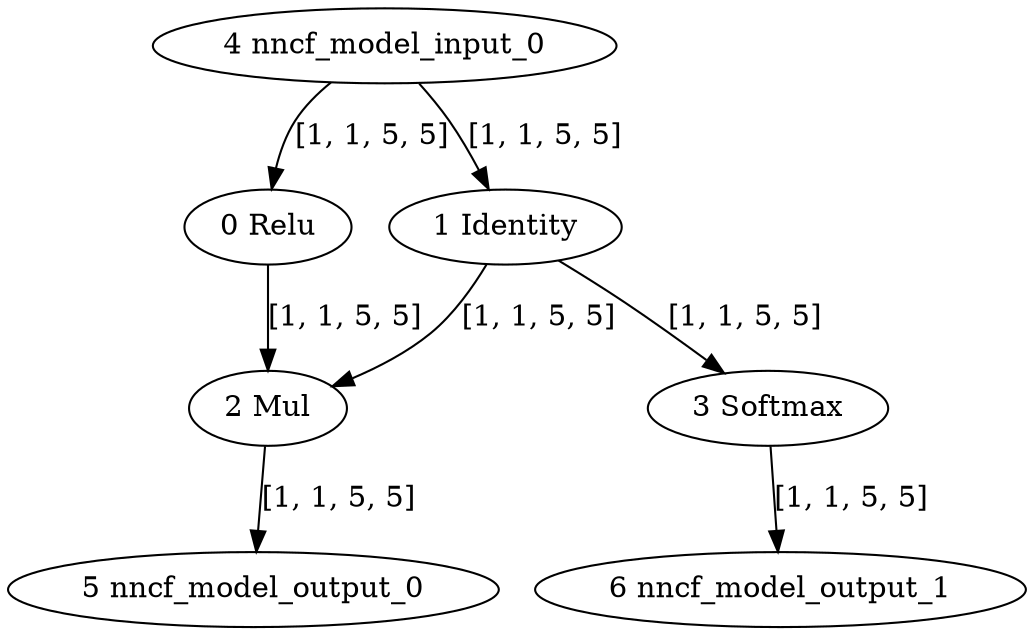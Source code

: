 strict digraph  {
"0 Relu" [id=0, type=Relu];
"1 Identity" [id=1, type=Identity];
"2 Mul" [id=2, type=Mul];
"3 Softmax" [id=3, type=Softmax];
"4 nncf_model_input_0" [id=4, type=nncf_model_input];
"5 nncf_model_output_0" [id=5, type=nncf_model_output];
"6 nncf_model_output_1" [id=6, type=nncf_model_output];
"0 Relu" -> "2 Mul"  [label="[1, 1, 5, 5]", style=solid];
"1 Identity" -> "3 Softmax"  [label="[1, 1, 5, 5]", style=solid];
"1 Identity" -> "2 Mul"  [label="[1, 1, 5, 5]", style=solid];
"2 Mul" -> "5 nncf_model_output_0"  [label="[1, 1, 5, 5]", style=solid];
"3 Softmax" -> "6 nncf_model_output_1"  [label="[1, 1, 5, 5]", style=solid];
"4 nncf_model_input_0" -> "0 Relu"  [label="[1, 1, 5, 5]", style=solid];
"4 nncf_model_input_0" -> "1 Identity"  [label="[1, 1, 5, 5]", style=solid];
}
